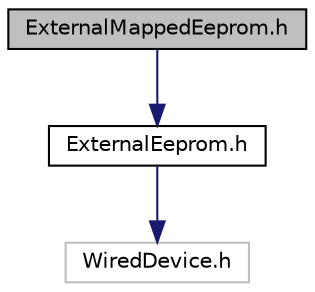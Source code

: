 digraph "ExternalMappedEeprom.h"
{
  edge [fontname="Helvetica",fontsize="10",labelfontname="Helvetica",labelfontsize="10"];
  node [fontname="Helvetica",fontsize="10",shape=record];
  Node1 [label="ExternalMappedEeprom.h",height=0.2,width=0.4,color="black", fillcolor="grey75", style="filled", fontcolor="black"];
  Node1 -> Node2 [color="midnightblue",fontsize="10",style="solid",fontname="Helvetica"];
  Node2 [label="ExternalEeprom.h",height=0.2,width=0.4,color="black", fillcolor="white", style="filled",URL="$ExternalEeprom_8h.html"];
  Node2 -> Node3 [color="midnightblue",fontsize="10",style="solid",fontname="Helvetica"];
  Node3 [label="WiredDevice.h",height=0.2,width=0.4,color="grey75", fillcolor="white", style="filled"];
}
